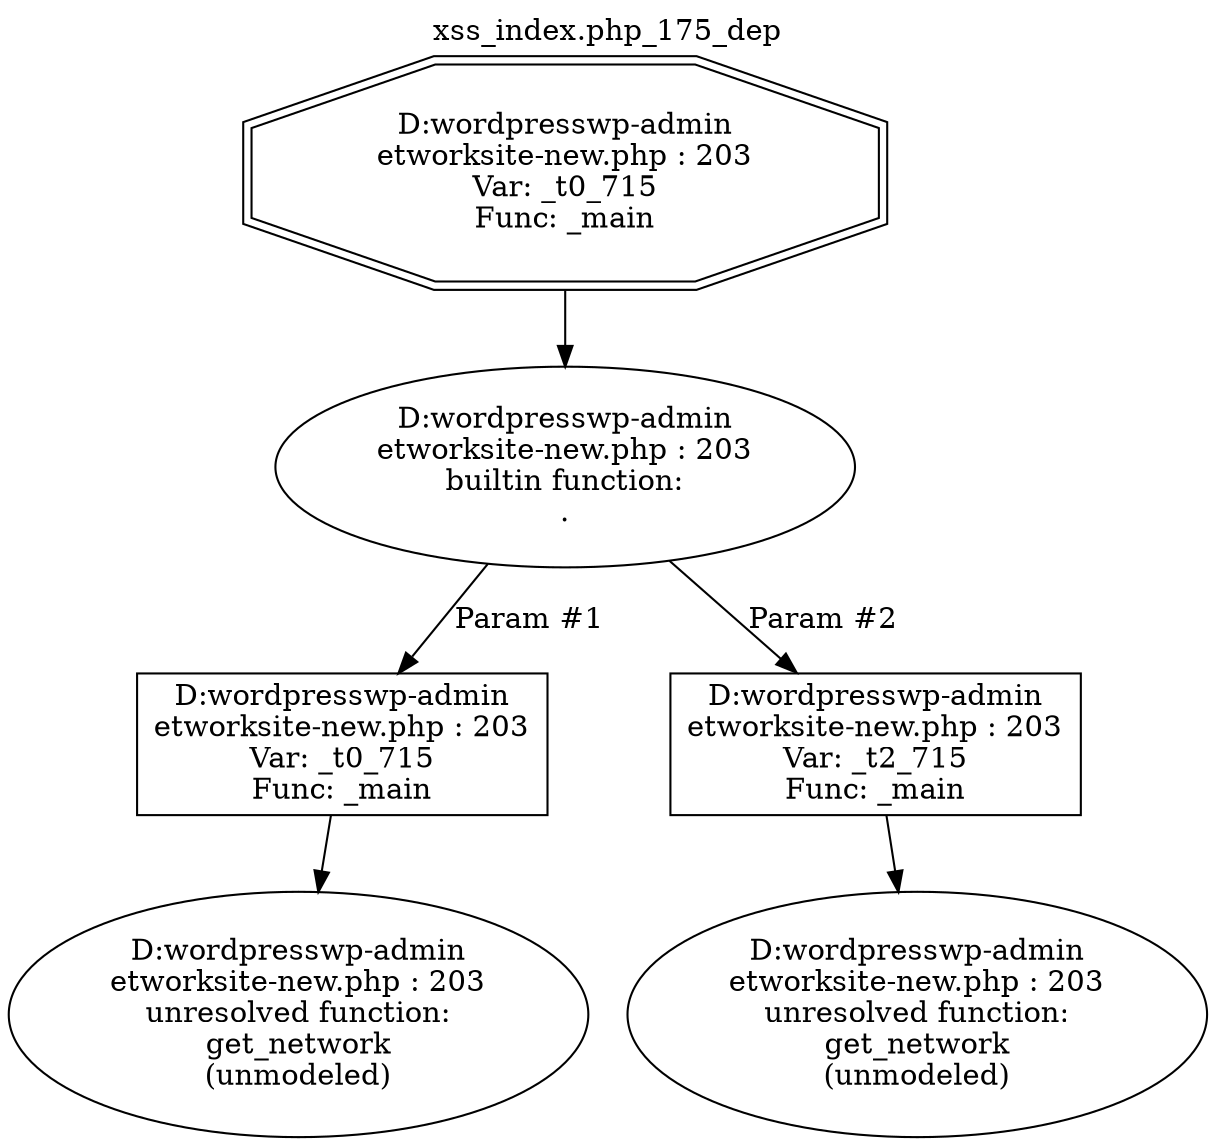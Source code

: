 digraph cfg {
  label="xss_index.php_175_dep";
  labelloc=t;
  n1 [shape=doubleoctagon, label="D:\wordpress\wp-admin\network\site-new.php : 203\nVar: _t0_715\nFunc: _main\n"];
  n2 [shape=ellipse, label="D:\wordpress\wp-admin\network\site-new.php : 203\nbuiltin function:\n.\n"];
  n3 [shape=box, label="D:\wordpress\wp-admin\network\site-new.php : 203\nVar: _t0_715\nFunc: _main\n"];
  n4 [shape=ellipse, label="D:\wordpress\wp-admin\network\site-new.php : 203\nunresolved function:\nget_network\n(unmodeled)\n"];
  n5 [shape=box, label="D:\wordpress\wp-admin\network\site-new.php : 203\nVar: _t2_715\nFunc: _main\n"];
  n6 [shape=ellipse, label="D:\wordpress\wp-admin\network\site-new.php : 203\nunresolved function:\nget_network\n(unmodeled)\n"];
  n1 -> n2;
  n3 -> n4;
  n2 -> n3[label="Param #1"];
  n2 -> n5[label="Param #2"];
  n5 -> n6;
}
